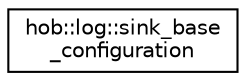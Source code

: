 digraph "Graphical Class Hierarchy"
{
 // LATEX_PDF_SIZE
  edge [fontname="Helvetica",fontsize="10",labelfontname="Helvetica",labelfontsize="10"];
  node [fontname="Helvetica",fontsize="10",shape=record];
  rankdir="LR";
  Node0 [label="hob::log::sink_base\l_configuration",height=0.2,width=0.4,color="black", fillcolor="white", style="filled",URL="$structhob_1_1log_1_1sink__base__configuration.html",tooltip="Defines the common configuration parameters for the sinks."];
}
